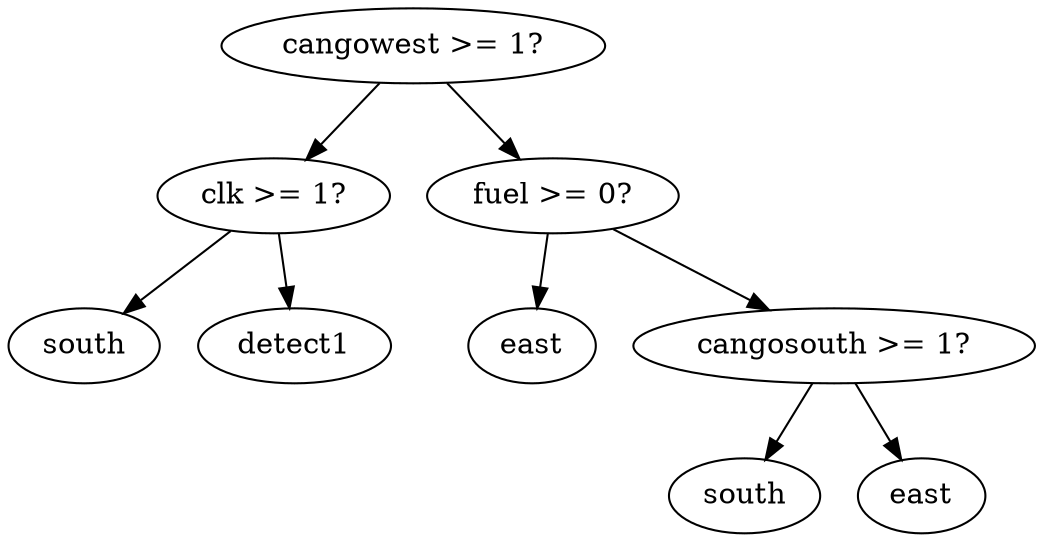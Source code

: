 digraph tree {
    "0x0" [label="cangowest >= 1?"];
    "0x1" [label="clk >= 1?"];
    "0x2" [label="south"];
    "0x3" [label="detect1"];
    "0x4" [label="fuel >= 0?"];
    "0x5" [label="east"];
    "0x6" [label="cangosouth >= 1?"];
    "0x7" [label="south"];
    "0x8" [label="east"];
    "0x0" -> "0x1";
    "0x0" -> "0x4";
    "0x1" -> "0x2";
    "0x1" -> "0x3";
    "0x4" -> "0x5";
    "0x4" -> "0x6";
    "0x6" -> "0x7";
    "0x6" -> "0x8";
}
